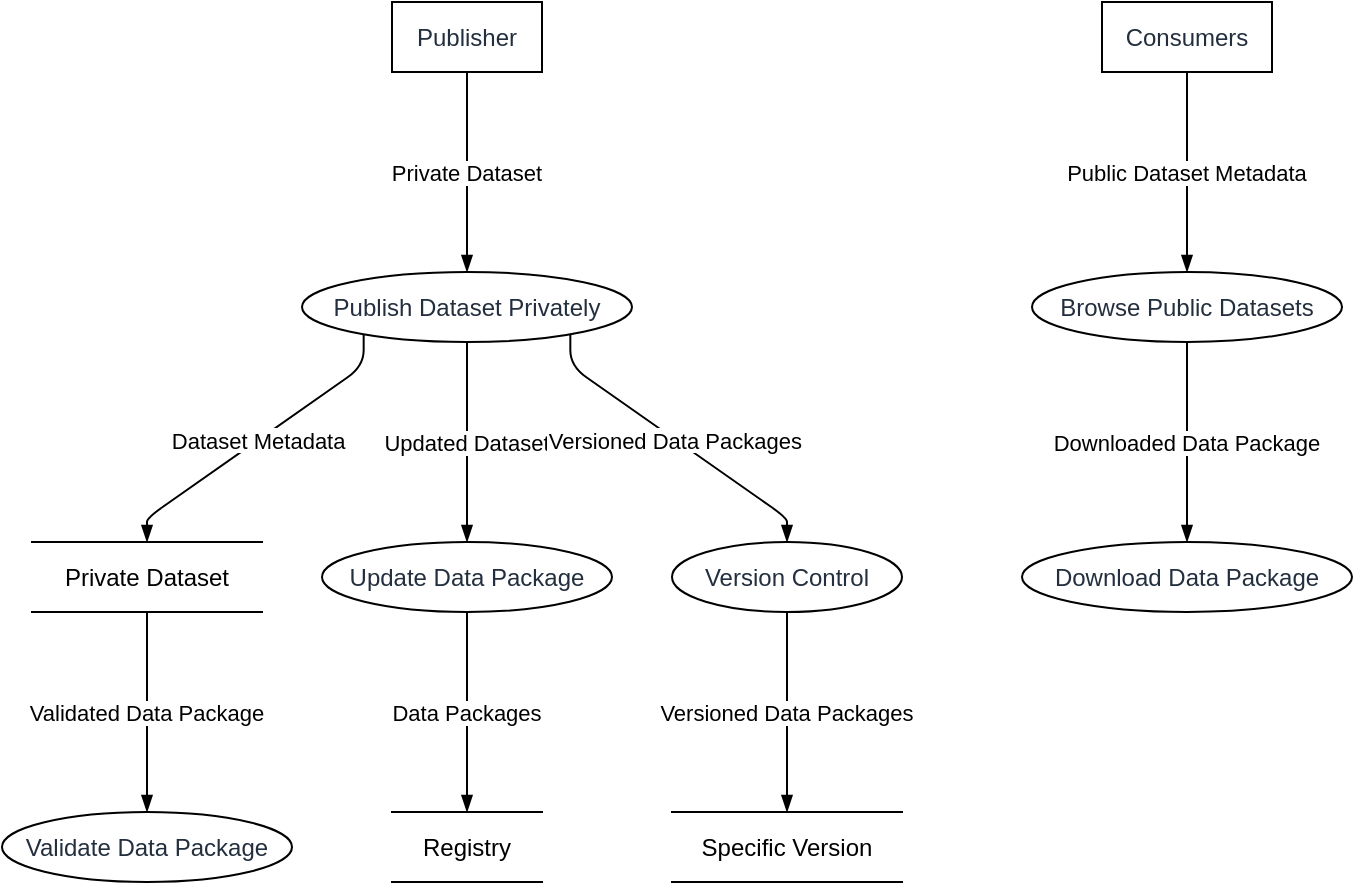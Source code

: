 <mxfile version="23.0.2" type="device">
  <diagram name="Page-1" id="n3xa-u49ewrNwqIjbmJW">
    <mxGraphModel dx="1621" dy="511" grid="1" gridSize="10" guides="1" tooltips="1" connect="1" arrows="1" fold="1" page="1" pageScale="1" pageWidth="827" pageHeight="1169" math="0" shadow="0">
      <root>
        <mxCell id="0" />
        <mxCell id="1" parent="0" />
        <UserObject label="Publisher" type="externalEntity" source="" placeholders="1" id="h0TT-qFCwKvh4H-M7Uyy-1">
          <mxCell style="shape=rectangle;whiteSpace=wrap;html=1;fillColor=#ffffff;strokeColor=#000000;align=center;verticalAlign=middle;fontColor=#232F3E;" vertex="1" parent="1">
            <mxGeometry x="180" width="75" height="35" as="geometry" />
          </mxCell>
        </UserObject>
        <UserObject label="Publish Dataset Privately" type="process" source="1" flow="Private Dataset" placeholders="1" id="h0TT-qFCwKvh4H-M7Uyy-2">
          <mxCell style="shape=ellipse;perimeter=ellipsePerimeter;whiteSpace=wrap;html=1;fillColor=#ffffff;strokeColor=#000000;align=center;verticalAlign=middle;fontColor=#232F3E;" vertex="1" parent="1">
            <mxGeometry x="135" y="135" width="165" height="35" as="geometry" />
          </mxCell>
        </UserObject>
        <UserObject label="Private Dataset" type="dataStore" source="2" flow="Dataset Metadata" placeholders="1" id="h0TT-qFCwKvh4H-M7Uyy-3">
          <mxCell style="html=1;dashed=0;whiteSpace=wrap;shape=partialRectangle;right=0;left=0;" vertex="1" parent="1">
            <mxGeometry y="270" width="115" height="35" as="geometry" />
          </mxCell>
        </UserObject>
        <UserObject label="Validate Data Package" type="process" source="3" flow="Validated Data Package" placeholders="1" id="h0TT-qFCwKvh4H-M7Uyy-4">
          <mxCell style="shape=ellipse;perimeter=ellipsePerimeter;whiteSpace=wrap;html=1;fillColor=#ffffff;strokeColor=#000000;align=center;verticalAlign=middle;fontColor=#232F3E;" vertex="1" parent="1">
            <mxGeometry x="-15" y="405" width="145" height="35" as="geometry" />
          </mxCell>
        </UserObject>
        <UserObject label="Consumers" type="externalEntity" source="" placeholders="1" id="h0TT-qFCwKvh4H-M7Uyy-5">
          <mxCell style="shape=rectangle;whiteSpace=wrap;html=1;fillColor=#ffffff;strokeColor=#000000;align=center;verticalAlign=middle;fontColor=#232F3E;" vertex="1" parent="1">
            <mxGeometry x="535" width="85" height="35" as="geometry" />
          </mxCell>
        </UserObject>
        <UserObject label="Browse Public Datasets" type="process" source="5" flow="Public Dataset Metadata" placeholders="1" id="h0TT-qFCwKvh4H-M7Uyy-6">
          <mxCell style="shape=ellipse;perimeter=ellipsePerimeter;whiteSpace=wrap;html=1;fillColor=#ffffff;strokeColor=#000000;align=center;verticalAlign=middle;fontColor=#232F3E;" vertex="1" parent="1">
            <mxGeometry x="500" y="135" width="155" height="35" as="geometry" />
          </mxCell>
        </UserObject>
        <UserObject label="Download Data Package" type="process" source="6" flow="Downloaded Data Package" placeholders="1" id="h0TT-qFCwKvh4H-M7Uyy-7">
          <mxCell style="shape=ellipse;perimeter=ellipsePerimeter;whiteSpace=wrap;html=1;fillColor=#ffffff;strokeColor=#000000;align=center;verticalAlign=middle;fontColor=#232F3E;" vertex="1" parent="1">
            <mxGeometry x="495" y="270" width="165" height="35" as="geometry" />
          </mxCell>
        </UserObject>
        <UserObject label="Update Data Package" type="process" source="2" flow="Updated Dataset" placeholders="1" id="h0TT-qFCwKvh4H-M7Uyy-8">
          <mxCell style="shape=ellipse;perimeter=ellipsePerimeter;whiteSpace=wrap;html=1;fillColor=#ffffff;strokeColor=#000000;align=center;verticalAlign=middle;fontColor=#232F3E;" vertex="1" parent="1">
            <mxGeometry x="145" y="270" width="145" height="35" as="geometry" />
          </mxCell>
        </UserObject>
        <UserObject label="Registry" type="dataStore" source="8" flow="Data Packages" placeholders="1" id="h0TT-qFCwKvh4H-M7Uyy-9">
          <mxCell style="html=1;dashed=0;whiteSpace=wrap;shape=partialRectangle;right=0;left=0;" vertex="1" parent="1">
            <mxGeometry x="180" y="405" width="75" height="35" as="geometry" />
          </mxCell>
        </UserObject>
        <UserObject label="Version Control" type="process" source="2" flow="Versioned Data Packages" placeholders="1" id="h0TT-qFCwKvh4H-M7Uyy-10">
          <mxCell style="shape=ellipse;perimeter=ellipsePerimeter;whiteSpace=wrap;html=1;fillColor=#ffffff;strokeColor=#000000;align=center;verticalAlign=middle;fontColor=#232F3E;" vertex="1" parent="1">
            <mxGeometry x="320" y="270" width="115" height="35" as="geometry" />
          </mxCell>
        </UserObject>
        <UserObject label="Specific Version" type="dataStore" source="10" flow="Versioned Data Packages" placeholders="1" id="h0TT-qFCwKvh4H-M7Uyy-11">
          <mxCell style="html=1;dashed=0;whiteSpace=wrap;shape=partialRectangle;right=0;left=0;" vertex="1" parent="1">
            <mxGeometry x="320" y="405" width="115" height="35" as="geometry" />
          </mxCell>
        </UserObject>
        <mxCell id="h0TT-qFCwKvh4H-M7Uyy-12" value="Private Dataset" style="endArrow=blockThin;endFill=1;fontSize=11;orthogonal=1;noEdgeStyle=1;" edge="1" parent="1" source="h0TT-qFCwKvh4H-M7Uyy-1" target="h0TT-qFCwKvh4H-M7Uyy-2">
          <mxGeometry relative="1" as="geometry">
            <Array as="points">
              <mxPoint x="217.5" y="47" />
              <mxPoint x="217.5" y="123" />
            </Array>
          </mxGeometry>
        </mxCell>
        <mxCell id="h0TT-qFCwKvh4H-M7Uyy-13" value="Dataset Metadata" style="endArrow=blockThin;endFill=1;fontSize=11;orthogonal=1;noEdgeStyle=1;" edge="1" parent="1" source="h0TT-qFCwKvh4H-M7Uyy-2" target="h0TT-qFCwKvh4H-M7Uyy-3">
          <mxGeometry relative="1" as="geometry">
            <Array as="points">
              <mxPoint x="165.833" y="182" />
              <mxPoint x="57.5" y="258" />
            </Array>
          </mxGeometry>
        </mxCell>
        <mxCell id="h0TT-qFCwKvh4H-M7Uyy-14" value="Validated Data Package" style="endArrow=blockThin;endFill=1;fontSize=11;orthogonal=1;noEdgeStyle=1;" edge="1" parent="1" source="h0TT-qFCwKvh4H-M7Uyy-3" target="h0TT-qFCwKvh4H-M7Uyy-4">
          <mxGeometry relative="1" as="geometry">
            <Array as="points">
              <mxPoint x="57.5" y="317" />
              <mxPoint x="57.5" y="393" />
            </Array>
          </mxGeometry>
        </mxCell>
        <mxCell id="h0TT-qFCwKvh4H-M7Uyy-15" value="Public Dataset Metadata" style="endArrow=blockThin;endFill=1;fontSize=11;orthogonal=1;noEdgeStyle=1;" edge="1" parent="1" source="h0TT-qFCwKvh4H-M7Uyy-5" target="h0TT-qFCwKvh4H-M7Uyy-6">
          <mxGeometry relative="1" as="geometry">
            <Array as="points">
              <mxPoint x="577.5" y="47" />
              <mxPoint x="577.5" y="123" />
            </Array>
          </mxGeometry>
        </mxCell>
        <mxCell id="h0TT-qFCwKvh4H-M7Uyy-16" value="Downloaded Data Package" style="endArrow=blockThin;endFill=1;fontSize=11;orthogonal=1;noEdgeStyle=1;" edge="1" parent="1" source="h0TT-qFCwKvh4H-M7Uyy-6" target="h0TT-qFCwKvh4H-M7Uyy-7">
          <mxGeometry relative="1" as="geometry">
            <Array as="points">
              <mxPoint x="577.5" y="182" />
              <mxPoint x="577.5" y="258" />
            </Array>
          </mxGeometry>
        </mxCell>
        <mxCell id="h0TT-qFCwKvh4H-M7Uyy-17" value="Updated Dataset" style="endArrow=blockThin;endFill=1;fontSize=11;orthogonal=1;noEdgeStyle=1;" edge="1" parent="1" source="h0TT-qFCwKvh4H-M7Uyy-2" target="h0TT-qFCwKvh4H-M7Uyy-8">
          <mxGeometry relative="1" as="geometry">
            <Array as="points">
              <mxPoint x="217.5" y="184" />
              <mxPoint x="217.5" y="258" />
            </Array>
          </mxGeometry>
        </mxCell>
        <mxCell id="h0TT-qFCwKvh4H-M7Uyy-18" value="Data Packages" style="endArrow=blockThin;endFill=1;fontSize=11;orthogonal=1;noEdgeStyle=1;" edge="1" parent="1" source="h0TT-qFCwKvh4H-M7Uyy-8" target="h0TT-qFCwKvh4H-M7Uyy-9">
          <mxGeometry relative="1" as="geometry">
            <Array as="points">
              <mxPoint x="217.5" y="317" />
              <mxPoint x="217.5" y="393" />
            </Array>
          </mxGeometry>
        </mxCell>
        <mxCell id="h0TT-qFCwKvh4H-M7Uyy-19" value="Versioned Data Packages" style="endArrow=blockThin;endFill=1;fontSize=11;orthogonal=1;noEdgeStyle=1;" edge="1" parent="1" source="h0TT-qFCwKvh4H-M7Uyy-2" target="h0TT-qFCwKvh4H-M7Uyy-10">
          <mxGeometry relative="1" as="geometry">
            <Array as="points">
              <mxPoint x="269.167" y="182" />
              <mxPoint x="377.5" y="258" />
            </Array>
          </mxGeometry>
        </mxCell>
        <mxCell id="h0TT-qFCwKvh4H-M7Uyy-20" value="Versioned Data Packages" style="endArrow=blockThin;endFill=1;fontSize=11;orthogonal=1;noEdgeStyle=1;" edge="1" parent="1" source="h0TT-qFCwKvh4H-M7Uyy-10" target="h0TT-qFCwKvh4H-M7Uyy-11">
          <mxGeometry relative="1" as="geometry">
            <Array as="points">
              <mxPoint x="377.5" y="317" />
              <mxPoint x="377.5" y="393" />
            </Array>
          </mxGeometry>
        </mxCell>
      </root>
    </mxGraphModel>
  </diagram>
</mxfile>
